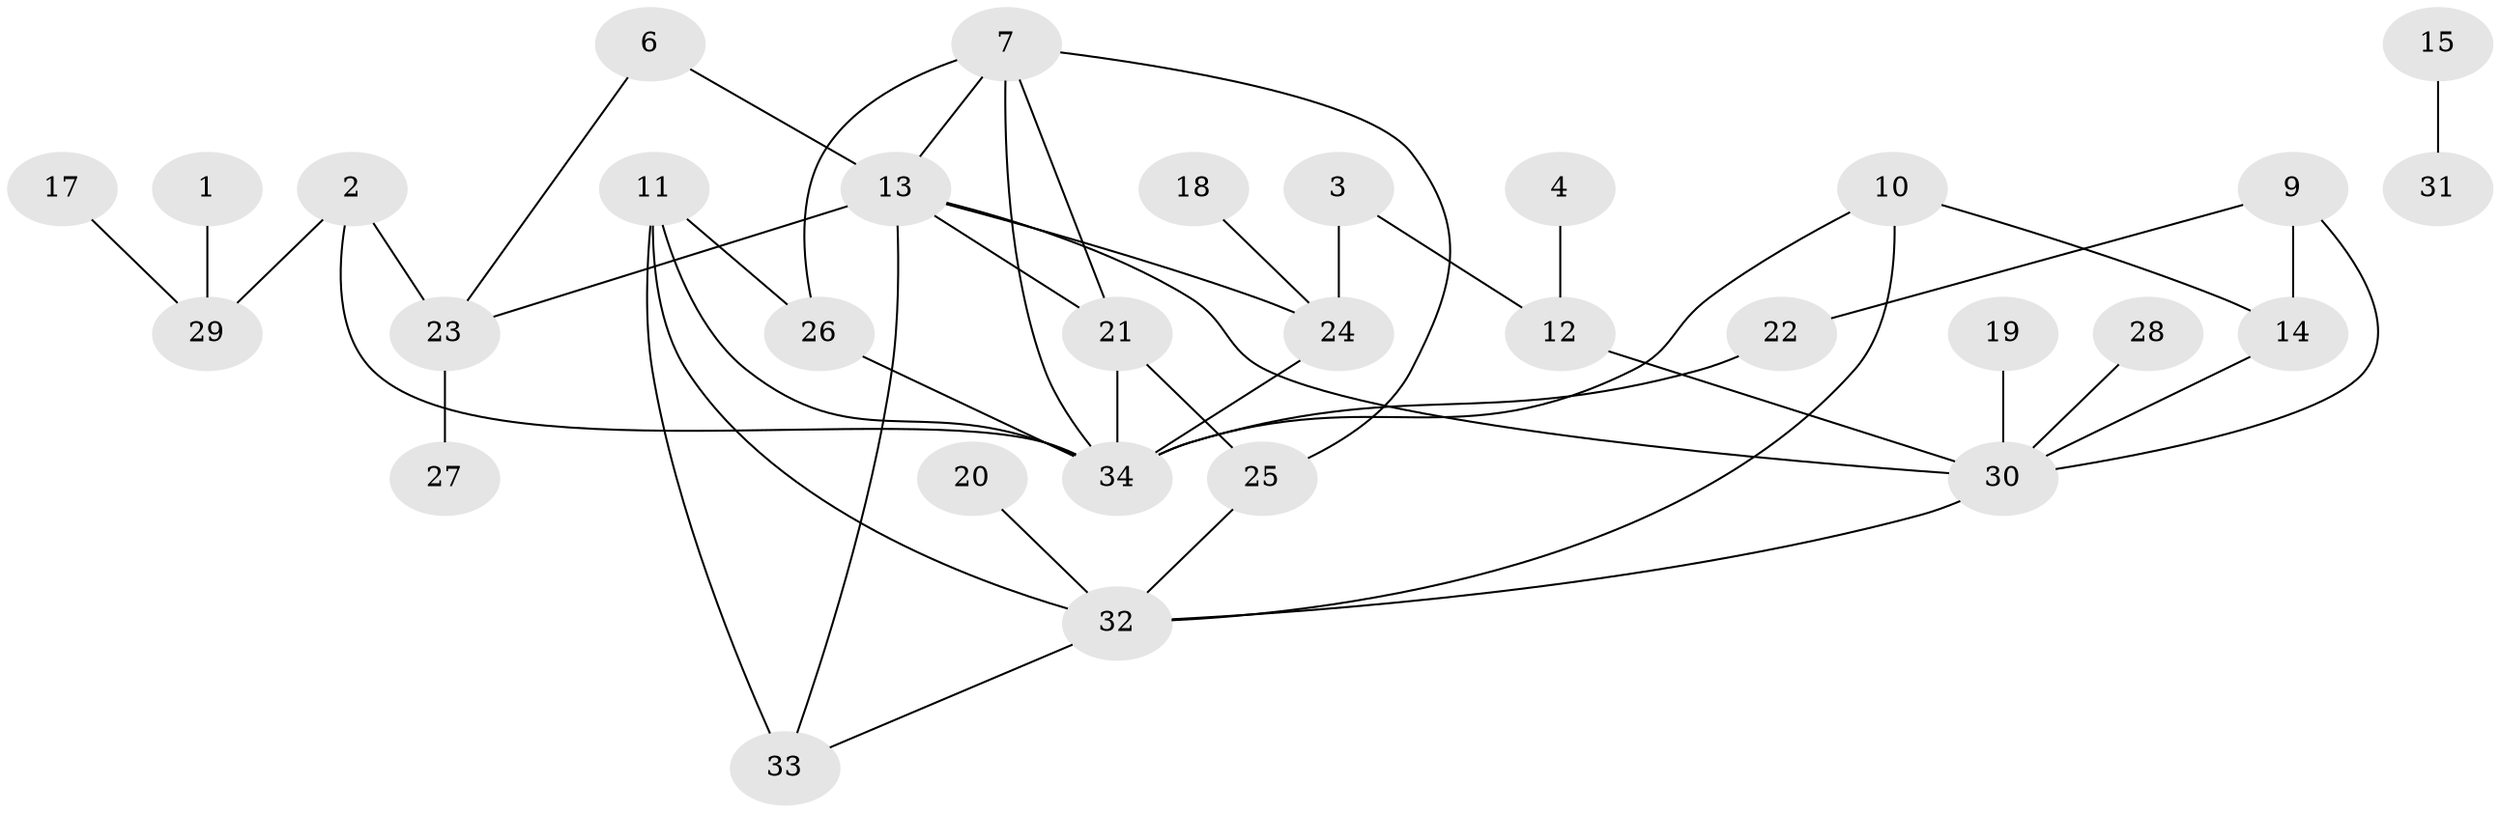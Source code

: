 // original degree distribution, {3: 0.29411764705882354, 4: 0.14705882352941177, 1: 0.22058823529411764, 2: 0.25, 0: 0.04411764705882353, 5: 0.04411764705882353}
// Generated by graph-tools (version 1.1) at 2025/49/03/09/25 03:49:07]
// undirected, 31 vertices, 46 edges
graph export_dot {
graph [start="1"]
  node [color=gray90,style=filled];
  1;
  2;
  3;
  4;
  6;
  7;
  9;
  10;
  11;
  12;
  13;
  14;
  15;
  17;
  18;
  19;
  20;
  21;
  22;
  23;
  24;
  25;
  26;
  27;
  28;
  29;
  30;
  31;
  32;
  33;
  34;
  1 -- 29 [weight=1.0];
  2 -- 23 [weight=1.0];
  2 -- 29 [weight=1.0];
  2 -- 34 [weight=1.0];
  3 -- 12 [weight=1.0];
  3 -- 24 [weight=1.0];
  4 -- 12 [weight=1.0];
  6 -- 13 [weight=1.0];
  6 -- 23 [weight=1.0];
  7 -- 13 [weight=1.0];
  7 -- 21 [weight=1.0];
  7 -- 25 [weight=1.0];
  7 -- 26 [weight=1.0];
  7 -- 34 [weight=1.0];
  9 -- 14 [weight=1.0];
  9 -- 22 [weight=1.0];
  9 -- 30 [weight=1.0];
  10 -- 14 [weight=1.0];
  10 -- 32 [weight=1.0];
  10 -- 34 [weight=1.0];
  11 -- 26 [weight=1.0];
  11 -- 32 [weight=1.0];
  11 -- 33 [weight=1.0];
  11 -- 34 [weight=1.0];
  12 -- 30 [weight=1.0];
  13 -- 21 [weight=1.0];
  13 -- 23 [weight=1.0];
  13 -- 24 [weight=1.0];
  13 -- 30 [weight=1.0];
  13 -- 33 [weight=1.0];
  14 -- 30 [weight=1.0];
  15 -- 31 [weight=1.0];
  17 -- 29 [weight=1.0];
  18 -- 24 [weight=1.0];
  19 -- 30 [weight=1.0];
  20 -- 32 [weight=1.0];
  21 -- 25 [weight=1.0];
  21 -- 34 [weight=1.0];
  22 -- 34 [weight=1.0];
  23 -- 27 [weight=1.0];
  24 -- 34 [weight=1.0];
  25 -- 32 [weight=1.0];
  26 -- 34 [weight=1.0];
  28 -- 30 [weight=1.0];
  30 -- 32 [weight=1.0];
  32 -- 33 [weight=1.0];
}
